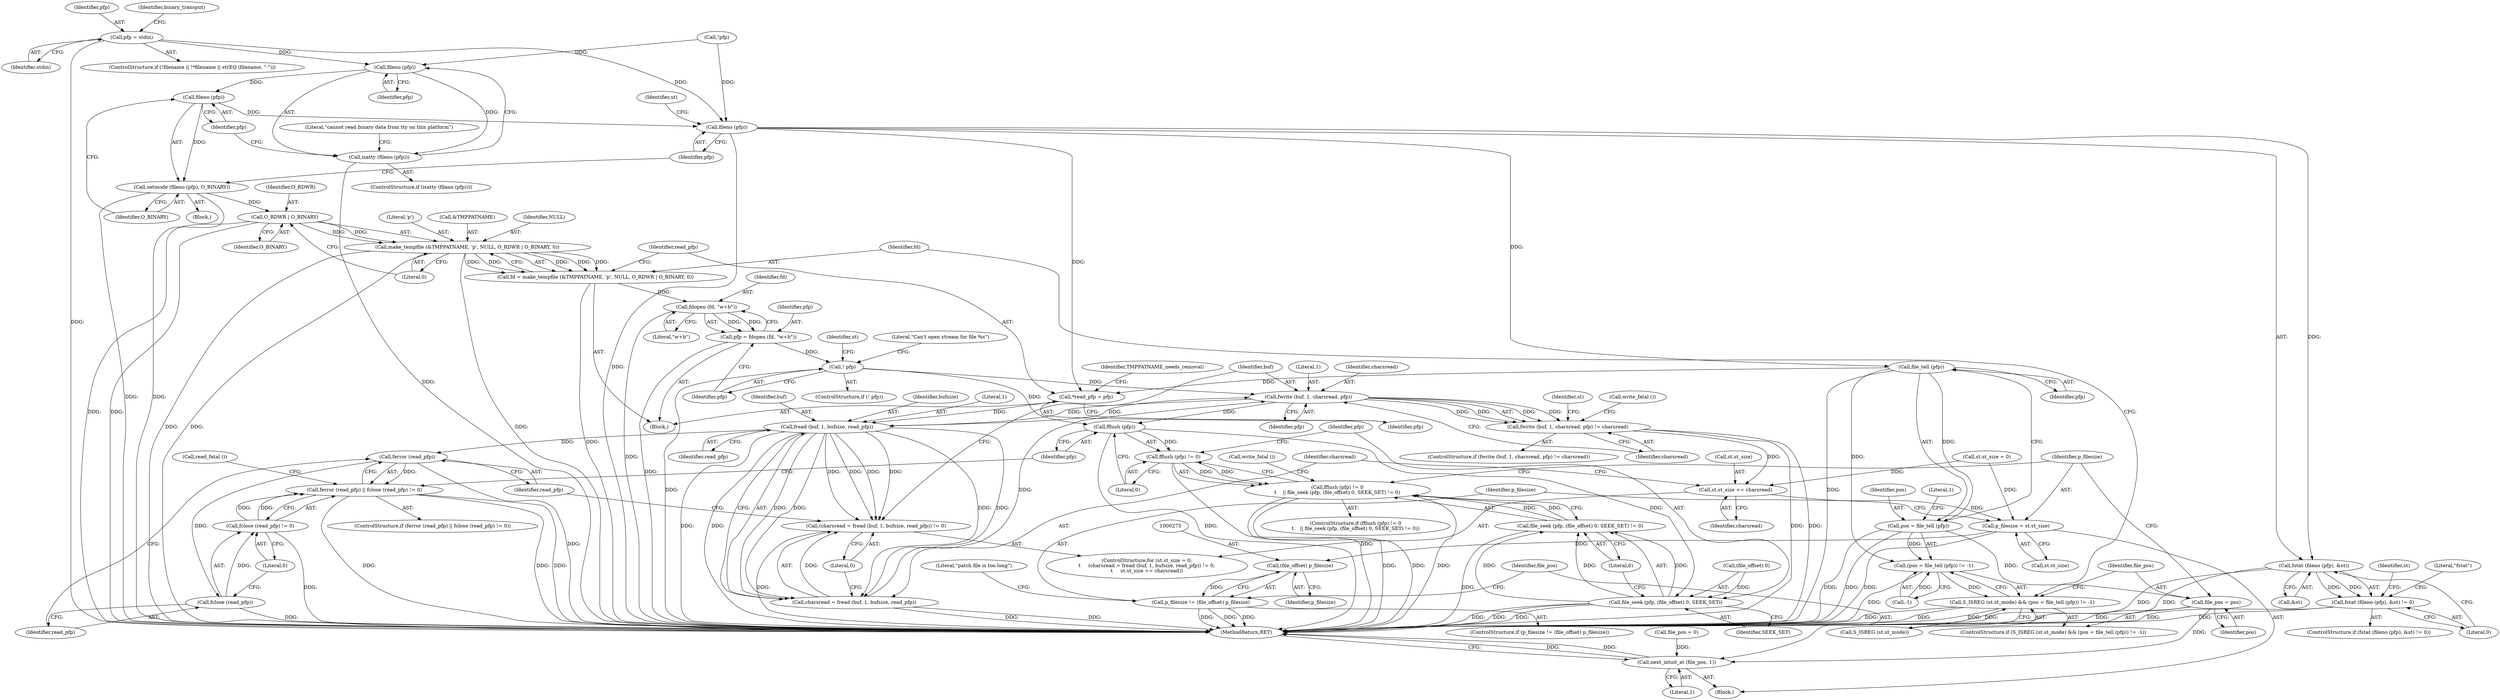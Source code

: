 digraph "0_savannah_0c08d7a902c6fdd49b704623a12d8d672ef18944_0@API" {
"1000120" [label="(Call,pfp = stdin)"];
"1000145" [label="(Call,fileno (pfp))"];
"1000144" [label="(Call,isatty (fileno (pfp)))"];
"1000150" [label="(Call,fileno (pfp))"];
"1000149" [label="(Call,setmode (fileno (pfp), O_BINARY))"];
"1000190" [label="(Call,O_RDWR | O_BINARY)"];
"1000185" [label="(Call,make_tempfile (&TMPPATNAME, 'p', NULL, O_RDWR | O_BINARY, 0))"];
"1000183" [label="(Call,fd = make_tempfile (&TMPPATNAME, 'p', NULL, O_RDWR | O_BINARY, 0))"];
"1000203" [label="(Call,fdopen (fd, \"w+b\"))"];
"1000201" [label="(Call,pfp = fdopen (fd, \"w+b\"))"];
"1000207" [label="(Call,! pfp)"];
"1000235" [label="(Call,fwrite (buf, 1, charsread, pfp))"];
"1000222" [label="(Call,fread (buf, 1, bufsize, read_pfp))"];
"1000219" [label="(Call,(charsread = fread (buf, 1, bufsize, read_pfp)) != 0)"];
"1000220" [label="(Call,charsread = fread (buf, 1, bufsize, read_pfp))"];
"1000244" [label="(Call,ferror (read_pfp))"];
"1000243" [label="(Call,ferror (read_pfp) || fclose (read_pfp) != 0)"];
"1000247" [label="(Call,fclose (read_pfp))"];
"1000246" [label="(Call,fclose (read_pfp) != 0)"];
"1000234" [label="(Call,fwrite (buf, 1, charsread, pfp) != charsread)"];
"1000228" [label="(Call,st.st_size += charsread)"];
"1000266" [label="(Call,p_filesize = st.st_size)"];
"1000274" [label="(Call,(file_offset) p_filesize)"];
"1000272" [label="(Call,p_filesize != (file_offset) p_filesize)"];
"1000254" [label="(Call,fflush (pfp))"];
"1000253" [label="(Call,fflush (pfp) != 0)"];
"1000252" [label="(Call,fflush (pfp) != 0\n\t    || file_seek (pfp, (file_offset) 0, SEEK_SET) != 0)"];
"1000258" [label="(Call,file_seek (pfp, (file_offset) 0, SEEK_SET))"];
"1000257" [label="(Call,file_seek (pfp, (file_offset) 0, SEEK_SET) != 0)"];
"1000156" [label="(Call,fileno (pfp))"];
"1000155" [label="(Call,fstat (fileno (pfp), &st))"];
"1000154" [label="(Call,fstat (fileno (pfp), &st) != 0)"];
"1000172" [label="(Call,file_tell (pfp))"];
"1000169" [label="(Call,(pos = file_tell (pfp)) != -1)"];
"1000164" [label="(Call,S_ISREG (st.st_mode) && (pos = file_tell (pfp)) != -1)"];
"1000170" [label="(Call,pos = file_tell (pfp))"];
"1000176" [label="(Call,file_pos = pos)"];
"1000279" [label="(Call,next_intuit_at (file_pos, 1))"];
"1000195" [label="(Call,*read_pfp = pfp)"];
"1000281" [label="(Literal,1)"];
"1000222" [label="(Call,fread (buf, 1, bufsize, read_pfp))"];
"1000273" [label="(Identifier,p_filesize)"];
"1000188" [label="(Literal,'p')"];
"1000240" [label="(Identifier,charsread)"];
"1000192" [label="(Identifier,O_BINARY)"];
"1000183" [label="(Call,fd = make_tempfile (&TMPPATNAME, 'p', NULL, O_RDWR | O_BINARY, 0))"];
"1000266" [label="(Call,p_filesize = st.st_size)"];
"1000205" [label="(Literal,\"w+b\")"];
"1000219" [label="(Call,(charsread = fread (buf, 1, bufsize, read_pfp)) != 0)"];
"1000199" [label="(Identifier,TMPPATNAME_needs_removal)"];
"1000109" [label="(ControlStructure,if (!filename || !*filename || strEQ (filename, \"-\")))"];
"1000186" [label="(Call,&TMPPATNAME)"];
"1000235" [label="(Call,fwrite (buf, 1, charsread, pfp))"];
"1000257" [label="(Call,file_seek (pfp, (file_offset) 0, SEEK_SET) != 0)"];
"1000208" [label="(Identifier,pfp)"];
"1000134" [label="(Call,!pfp)"];
"1000202" [label="(Identifier,pfp)"];
"1000227" [label="(Literal,0)"];
"1000172" [label="(Call,file_tell (pfp))"];
"1000271" [label="(ControlStructure,if (p_filesize != (file_offset) p_filesize))"];
"1000256" [label="(Literal,0)"];
"1000143" [label="(ControlStructure,if (isatty (fileno (pfp))))"];
"1000230" [label="(Identifier,st)"];
"1000250" [label="(Call,read_fatal ())"];
"1000232" [label="(Identifier,charsread)"];
"1000280" [label="(Identifier,file_pos)"];
"1000258" [label="(Call,file_seek (pfp, (file_offset) 0, SEEK_SET))"];
"1000180" [label="(Block,)"];
"1000282" [label="(MethodReturn,RET)"];
"1000263" [label="(Identifier,SEEK_SET)"];
"1000239" [label="(Identifier,pfp)"];
"1000241" [label="(Call,write_fatal ())"];
"1000151" [label="(Identifier,pfp)"];
"1000121" [label="(Identifier,pfp)"];
"1000255" [label="(Identifier,pfp)"];
"1000246" [label="(Call,fclose (read_pfp) != 0)"];
"1000223" [label="(Identifier,buf)"];
"1000185" [label="(Call,make_tempfile (&TMPPATNAME, 'p', NULL, O_RDWR | O_BINARY, 0))"];
"1000249" [label="(Literal,0)"];
"1000274" [label="(Call,(file_offset) p_filesize)"];
"1000162" [label="(Literal,\"fstat\")"];
"1000276" [label="(Identifier,p_filesize)"];
"1000204" [label="(Identifier,fd)"];
"1000165" [label="(Call,S_ISREG (st.st_mode))"];
"1000104" [label="(Call,file_pos = 0)"];
"1000164" [label="(Call,S_ISREG (st.st_mode) && (pos = file_tell (pfp)) != -1)"];
"1000267" [label="(Identifier,p_filesize)"];
"1000171" [label="(Identifier,pos)"];
"1000163" [label="(ControlStructure,if (S_ISREG (st.st_mode) && (pos = file_tell (pfp)) != -1))"];
"1000243" [label="(Call,ferror (read_pfp) || fclose (read_pfp) != 0)"];
"1000177" [label="(Identifier,file_pos)"];
"1000216" [label="(Identifier,st)"];
"1000242" [label="(ControlStructure,if (ferror (read_pfp) || fclose (read_pfp) != 0))"];
"1000149" [label="(Call,setmode (fileno (pfp), O_BINARY))"];
"1000244" [label="(Call,ferror (read_pfp))"];
"1000233" [label="(ControlStructure,if (fwrite (buf, 1, charsread, pfp) != charsread))"];
"1000238" [label="(Identifier,charsread)"];
"1000190" [label="(Call,O_RDWR | O_BINARY)"];
"1000254" [label="(Call,fflush (pfp))"];
"1000248" [label="(Identifier,read_pfp)"];
"1000170" [label="(Call,pos = file_tell (pfp))"];
"1000174" [label="(Call,-1)"];
"1000158" [label="(Call,&st)"];
"1000144" [label="(Call,isatty (fileno (pfp)))"];
"1000193" [label="(Literal,0)"];
"1000178" [label="(Identifier,pos)"];
"1000272" [label="(Call,p_filesize != (file_offset) p_filesize)"];
"1000142" [label="(Block,)"];
"1000251" [label="(ControlStructure,if (fflush (pfp) != 0\n\t    || file_seek (pfp, (file_offset) 0, SEEK_SET) != 0))"];
"1000169" [label="(Call,(pos = file_tell (pfp)) != -1)"];
"1000226" [label="(Identifier,read_pfp)"];
"1000206" [label="(ControlStructure,if (! pfp))"];
"1000176" [label="(Call,file_pos = pos)"];
"1000203" [label="(Call,fdopen (fd, \"w+b\"))"];
"1000210" [label="(Literal,\"Can't open stream for file %s\")"];
"1000236" [label="(Identifier,buf)"];
"1000264" [label="(Literal,0)"];
"1000278" [label="(Literal,\"patch file is too long\")"];
"1000120" [label="(Call,pfp = stdin)"];
"1000122" [label="(Identifier,stdin)"];
"1000150" [label="(Call,fileno (pfp))"];
"1000253" [label="(Call,fflush (pfp) != 0)"];
"1000201" [label="(Call,pfp = fdopen (fd, \"w+b\"))"];
"1000268" [label="(Call,st.st_size)"];
"1000145" [label="(Call,fileno (pfp))"];
"1000167" [label="(Identifier,st)"];
"1000265" [label="(Call,write_fatal ())"];
"1000220" [label="(Call,charsread = fread (buf, 1, bufsize, read_pfp))"];
"1000245" [label="(Identifier,read_pfp)"];
"1000153" [label="(ControlStructure,if (fstat (fileno (pfp), &st) != 0))"];
"1000197" [label="(Identifier,pfp)"];
"1000157" [label="(Identifier,pfp)"];
"1000234" [label="(Call,fwrite (buf, 1, charsread, pfp) != charsread)"];
"1000155" [label="(Call,fstat (fileno (pfp), &st))"];
"1000252" [label="(Call,fflush (pfp) != 0\n\t    || file_seek (pfp, (file_offset) 0, SEEK_SET) != 0)"];
"1000148" [label="(Literal,\"cannot read binary data from tty on this platform\")"];
"1000159" [label="(Identifier,st)"];
"1000184" [label="(Identifier,fd)"];
"1000207" [label="(Call,! pfp)"];
"1000221" [label="(Identifier,charsread)"];
"1000214" [label="(Call,st.st_size = 0)"];
"1000229" [label="(Call,st.st_size)"];
"1000237" [label="(Literal,1)"];
"1000228" [label="(Call,st.st_size += charsread)"];
"1000152" [label="(Identifier,O_BINARY)"];
"1000196" [label="(Identifier,read_pfp)"];
"1000102" [label="(Block,)"];
"1000189" [label="(Identifier,NULL)"];
"1000225" [label="(Identifier,bufsize)"];
"1000195" [label="(Call,*read_pfp = pfp)"];
"1000141" [label="(Identifier,binary_transput)"];
"1000247" [label="(Call,fclose (read_pfp))"];
"1000259" [label="(Identifier,pfp)"];
"1000173" [label="(Identifier,pfp)"];
"1000156" [label="(Call,fileno (pfp))"];
"1000224" [label="(Literal,1)"];
"1000279" [label="(Call,next_intuit_at (file_pos, 1))"];
"1000191" [label="(Identifier,O_RDWR)"];
"1000160" [label="(Literal,0)"];
"1000175" [label="(Literal,1)"];
"1000146" [label="(Identifier,pfp)"];
"1000260" [label="(Call,(file_offset) 0)"];
"1000213" [label="(ControlStructure,for (st.st_size = 0;\n\t     (charsread = fread (buf, 1, bufsize, read_pfp)) != 0;\n\t     st.st_size += charsread))"];
"1000154" [label="(Call,fstat (fileno (pfp), &st) != 0)"];
"1000120" -> "1000109"  [label="AST: "];
"1000120" -> "1000122"  [label="CFG: "];
"1000121" -> "1000120"  [label="AST: "];
"1000122" -> "1000120"  [label="AST: "];
"1000141" -> "1000120"  [label="CFG: "];
"1000120" -> "1000282"  [label="DDG: "];
"1000120" -> "1000145"  [label="DDG: "];
"1000120" -> "1000156"  [label="DDG: "];
"1000145" -> "1000144"  [label="AST: "];
"1000145" -> "1000146"  [label="CFG: "];
"1000146" -> "1000145"  [label="AST: "];
"1000144" -> "1000145"  [label="CFG: "];
"1000145" -> "1000144"  [label="DDG: "];
"1000134" -> "1000145"  [label="DDG: "];
"1000145" -> "1000150"  [label="DDG: "];
"1000144" -> "1000143"  [label="AST: "];
"1000148" -> "1000144"  [label="CFG: "];
"1000151" -> "1000144"  [label="CFG: "];
"1000144" -> "1000282"  [label="DDG: "];
"1000150" -> "1000149"  [label="AST: "];
"1000150" -> "1000151"  [label="CFG: "];
"1000151" -> "1000150"  [label="AST: "];
"1000152" -> "1000150"  [label="CFG: "];
"1000150" -> "1000149"  [label="DDG: "];
"1000150" -> "1000156"  [label="DDG: "];
"1000149" -> "1000142"  [label="AST: "];
"1000149" -> "1000152"  [label="CFG: "];
"1000152" -> "1000149"  [label="AST: "];
"1000157" -> "1000149"  [label="CFG: "];
"1000149" -> "1000282"  [label="DDG: "];
"1000149" -> "1000282"  [label="DDG: "];
"1000149" -> "1000190"  [label="DDG: "];
"1000190" -> "1000185"  [label="AST: "];
"1000190" -> "1000192"  [label="CFG: "];
"1000191" -> "1000190"  [label="AST: "];
"1000192" -> "1000190"  [label="AST: "];
"1000193" -> "1000190"  [label="CFG: "];
"1000190" -> "1000282"  [label="DDG: "];
"1000190" -> "1000282"  [label="DDG: "];
"1000190" -> "1000185"  [label="DDG: "];
"1000190" -> "1000185"  [label="DDG: "];
"1000185" -> "1000183"  [label="AST: "];
"1000185" -> "1000193"  [label="CFG: "];
"1000186" -> "1000185"  [label="AST: "];
"1000188" -> "1000185"  [label="AST: "];
"1000189" -> "1000185"  [label="AST: "];
"1000193" -> "1000185"  [label="AST: "];
"1000183" -> "1000185"  [label="CFG: "];
"1000185" -> "1000282"  [label="DDG: "];
"1000185" -> "1000282"  [label="DDG: "];
"1000185" -> "1000282"  [label="DDG: "];
"1000185" -> "1000183"  [label="DDG: "];
"1000185" -> "1000183"  [label="DDG: "];
"1000185" -> "1000183"  [label="DDG: "];
"1000185" -> "1000183"  [label="DDG: "];
"1000185" -> "1000183"  [label="DDG: "];
"1000183" -> "1000180"  [label="AST: "];
"1000184" -> "1000183"  [label="AST: "];
"1000196" -> "1000183"  [label="CFG: "];
"1000183" -> "1000282"  [label="DDG: "];
"1000183" -> "1000203"  [label="DDG: "];
"1000203" -> "1000201"  [label="AST: "];
"1000203" -> "1000205"  [label="CFG: "];
"1000204" -> "1000203"  [label="AST: "];
"1000205" -> "1000203"  [label="AST: "];
"1000201" -> "1000203"  [label="CFG: "];
"1000203" -> "1000282"  [label="DDG: "];
"1000203" -> "1000201"  [label="DDG: "];
"1000203" -> "1000201"  [label="DDG: "];
"1000201" -> "1000180"  [label="AST: "];
"1000202" -> "1000201"  [label="AST: "];
"1000208" -> "1000201"  [label="CFG: "];
"1000201" -> "1000282"  [label="DDG: "];
"1000201" -> "1000207"  [label="DDG: "];
"1000207" -> "1000206"  [label="AST: "];
"1000207" -> "1000208"  [label="CFG: "];
"1000208" -> "1000207"  [label="AST: "];
"1000210" -> "1000207"  [label="CFG: "];
"1000216" -> "1000207"  [label="CFG: "];
"1000207" -> "1000282"  [label="DDG: "];
"1000207" -> "1000235"  [label="DDG: "];
"1000207" -> "1000254"  [label="DDG: "];
"1000235" -> "1000234"  [label="AST: "];
"1000235" -> "1000239"  [label="CFG: "];
"1000236" -> "1000235"  [label="AST: "];
"1000237" -> "1000235"  [label="AST: "];
"1000238" -> "1000235"  [label="AST: "];
"1000239" -> "1000235"  [label="AST: "];
"1000240" -> "1000235"  [label="CFG: "];
"1000235" -> "1000222"  [label="DDG: "];
"1000235" -> "1000234"  [label="DDG: "];
"1000235" -> "1000234"  [label="DDG: "];
"1000235" -> "1000234"  [label="DDG: "];
"1000235" -> "1000234"  [label="DDG: "];
"1000222" -> "1000235"  [label="DDG: "];
"1000220" -> "1000235"  [label="DDG: "];
"1000235" -> "1000254"  [label="DDG: "];
"1000222" -> "1000220"  [label="AST: "];
"1000222" -> "1000226"  [label="CFG: "];
"1000223" -> "1000222"  [label="AST: "];
"1000224" -> "1000222"  [label="AST: "];
"1000225" -> "1000222"  [label="AST: "];
"1000226" -> "1000222"  [label="AST: "];
"1000220" -> "1000222"  [label="CFG: "];
"1000222" -> "1000282"  [label="DDG: "];
"1000222" -> "1000282"  [label="DDG: "];
"1000222" -> "1000219"  [label="DDG: "];
"1000222" -> "1000219"  [label="DDG: "];
"1000222" -> "1000219"  [label="DDG: "];
"1000222" -> "1000219"  [label="DDG: "];
"1000222" -> "1000220"  [label="DDG: "];
"1000222" -> "1000220"  [label="DDG: "];
"1000222" -> "1000220"  [label="DDG: "];
"1000222" -> "1000220"  [label="DDG: "];
"1000195" -> "1000222"  [label="DDG: "];
"1000222" -> "1000244"  [label="DDG: "];
"1000219" -> "1000213"  [label="AST: "];
"1000219" -> "1000227"  [label="CFG: "];
"1000220" -> "1000219"  [label="AST: "];
"1000227" -> "1000219"  [label="AST: "];
"1000236" -> "1000219"  [label="CFG: "];
"1000245" -> "1000219"  [label="CFG: "];
"1000219" -> "1000282"  [label="DDG: "];
"1000220" -> "1000219"  [label="DDG: "];
"1000221" -> "1000220"  [label="AST: "];
"1000227" -> "1000220"  [label="CFG: "];
"1000220" -> "1000282"  [label="DDG: "];
"1000220" -> "1000282"  [label="DDG: "];
"1000244" -> "1000243"  [label="AST: "];
"1000244" -> "1000245"  [label="CFG: "];
"1000245" -> "1000244"  [label="AST: "];
"1000248" -> "1000244"  [label="CFG: "];
"1000243" -> "1000244"  [label="CFG: "];
"1000244" -> "1000282"  [label="DDG: "];
"1000244" -> "1000243"  [label="DDG: "];
"1000244" -> "1000247"  [label="DDG: "];
"1000243" -> "1000242"  [label="AST: "];
"1000243" -> "1000246"  [label="CFG: "];
"1000246" -> "1000243"  [label="AST: "];
"1000250" -> "1000243"  [label="CFG: "];
"1000255" -> "1000243"  [label="CFG: "];
"1000243" -> "1000282"  [label="DDG: "];
"1000243" -> "1000282"  [label="DDG: "];
"1000243" -> "1000282"  [label="DDG: "];
"1000246" -> "1000243"  [label="DDG: "];
"1000246" -> "1000243"  [label="DDG: "];
"1000247" -> "1000246"  [label="AST: "];
"1000247" -> "1000248"  [label="CFG: "];
"1000248" -> "1000247"  [label="AST: "];
"1000249" -> "1000247"  [label="CFG: "];
"1000247" -> "1000282"  [label="DDG: "];
"1000247" -> "1000246"  [label="DDG: "];
"1000246" -> "1000249"  [label="CFG: "];
"1000249" -> "1000246"  [label="AST: "];
"1000246" -> "1000282"  [label="DDG: "];
"1000234" -> "1000233"  [label="AST: "];
"1000234" -> "1000240"  [label="CFG: "];
"1000240" -> "1000234"  [label="AST: "];
"1000241" -> "1000234"  [label="CFG: "];
"1000230" -> "1000234"  [label="CFG: "];
"1000234" -> "1000282"  [label="DDG: "];
"1000234" -> "1000282"  [label="DDG: "];
"1000234" -> "1000228"  [label="DDG: "];
"1000228" -> "1000213"  [label="AST: "];
"1000228" -> "1000232"  [label="CFG: "];
"1000229" -> "1000228"  [label="AST: "];
"1000232" -> "1000228"  [label="AST: "];
"1000221" -> "1000228"  [label="CFG: "];
"1000214" -> "1000228"  [label="DDG: "];
"1000228" -> "1000266"  [label="DDG: "];
"1000266" -> "1000102"  [label="AST: "];
"1000266" -> "1000268"  [label="CFG: "];
"1000267" -> "1000266"  [label="AST: "];
"1000268" -> "1000266"  [label="AST: "];
"1000273" -> "1000266"  [label="CFG: "];
"1000266" -> "1000282"  [label="DDG: "];
"1000214" -> "1000266"  [label="DDG: "];
"1000266" -> "1000274"  [label="DDG: "];
"1000274" -> "1000272"  [label="AST: "];
"1000274" -> "1000276"  [label="CFG: "];
"1000275" -> "1000274"  [label="AST: "];
"1000276" -> "1000274"  [label="AST: "];
"1000272" -> "1000274"  [label="CFG: "];
"1000274" -> "1000272"  [label="DDG: "];
"1000272" -> "1000271"  [label="AST: "];
"1000273" -> "1000272"  [label="AST: "];
"1000278" -> "1000272"  [label="CFG: "];
"1000280" -> "1000272"  [label="CFG: "];
"1000272" -> "1000282"  [label="DDG: "];
"1000272" -> "1000282"  [label="DDG: "];
"1000272" -> "1000282"  [label="DDG: "];
"1000254" -> "1000253"  [label="AST: "];
"1000254" -> "1000255"  [label="CFG: "];
"1000255" -> "1000254"  [label="AST: "];
"1000256" -> "1000254"  [label="CFG: "];
"1000254" -> "1000282"  [label="DDG: "];
"1000254" -> "1000253"  [label="DDG: "];
"1000254" -> "1000258"  [label="DDG: "];
"1000253" -> "1000252"  [label="AST: "];
"1000253" -> "1000256"  [label="CFG: "];
"1000256" -> "1000253"  [label="AST: "];
"1000259" -> "1000253"  [label="CFG: "];
"1000252" -> "1000253"  [label="CFG: "];
"1000253" -> "1000282"  [label="DDG: "];
"1000253" -> "1000252"  [label="DDG: "];
"1000253" -> "1000252"  [label="DDG: "];
"1000252" -> "1000251"  [label="AST: "];
"1000252" -> "1000257"  [label="CFG: "];
"1000257" -> "1000252"  [label="AST: "];
"1000265" -> "1000252"  [label="CFG: "];
"1000267" -> "1000252"  [label="CFG: "];
"1000252" -> "1000282"  [label="DDG: "];
"1000252" -> "1000282"  [label="DDG: "];
"1000252" -> "1000282"  [label="DDG: "];
"1000257" -> "1000252"  [label="DDG: "];
"1000257" -> "1000252"  [label="DDG: "];
"1000258" -> "1000257"  [label="AST: "];
"1000258" -> "1000263"  [label="CFG: "];
"1000259" -> "1000258"  [label="AST: "];
"1000260" -> "1000258"  [label="AST: "];
"1000263" -> "1000258"  [label="AST: "];
"1000264" -> "1000258"  [label="CFG: "];
"1000258" -> "1000282"  [label="DDG: "];
"1000258" -> "1000282"  [label="DDG: "];
"1000258" -> "1000282"  [label="DDG: "];
"1000258" -> "1000257"  [label="DDG: "];
"1000258" -> "1000257"  [label="DDG: "];
"1000258" -> "1000257"  [label="DDG: "];
"1000260" -> "1000258"  [label="DDG: "];
"1000257" -> "1000264"  [label="CFG: "];
"1000264" -> "1000257"  [label="AST: "];
"1000257" -> "1000282"  [label="DDG: "];
"1000156" -> "1000155"  [label="AST: "];
"1000156" -> "1000157"  [label="CFG: "];
"1000157" -> "1000156"  [label="AST: "];
"1000159" -> "1000156"  [label="CFG: "];
"1000156" -> "1000282"  [label="DDG: "];
"1000156" -> "1000155"  [label="DDG: "];
"1000134" -> "1000156"  [label="DDG: "];
"1000156" -> "1000172"  [label="DDG: "];
"1000156" -> "1000195"  [label="DDG: "];
"1000155" -> "1000154"  [label="AST: "];
"1000155" -> "1000158"  [label="CFG: "];
"1000158" -> "1000155"  [label="AST: "];
"1000160" -> "1000155"  [label="CFG: "];
"1000155" -> "1000282"  [label="DDG: "];
"1000155" -> "1000282"  [label="DDG: "];
"1000155" -> "1000154"  [label="DDG: "];
"1000155" -> "1000154"  [label="DDG: "];
"1000154" -> "1000153"  [label="AST: "];
"1000154" -> "1000160"  [label="CFG: "];
"1000160" -> "1000154"  [label="AST: "];
"1000162" -> "1000154"  [label="CFG: "];
"1000167" -> "1000154"  [label="CFG: "];
"1000154" -> "1000282"  [label="DDG: "];
"1000154" -> "1000282"  [label="DDG: "];
"1000172" -> "1000170"  [label="AST: "];
"1000172" -> "1000173"  [label="CFG: "];
"1000173" -> "1000172"  [label="AST: "];
"1000170" -> "1000172"  [label="CFG: "];
"1000172" -> "1000282"  [label="DDG: "];
"1000172" -> "1000169"  [label="DDG: "];
"1000172" -> "1000170"  [label="DDG: "];
"1000172" -> "1000195"  [label="DDG: "];
"1000169" -> "1000164"  [label="AST: "];
"1000169" -> "1000174"  [label="CFG: "];
"1000170" -> "1000169"  [label="AST: "];
"1000174" -> "1000169"  [label="AST: "];
"1000164" -> "1000169"  [label="CFG: "];
"1000169" -> "1000282"  [label="DDG: "];
"1000169" -> "1000164"  [label="DDG: "];
"1000170" -> "1000169"  [label="DDG: "];
"1000174" -> "1000169"  [label="DDG: "];
"1000164" -> "1000163"  [label="AST: "];
"1000164" -> "1000165"  [label="CFG: "];
"1000165" -> "1000164"  [label="AST: "];
"1000177" -> "1000164"  [label="CFG: "];
"1000184" -> "1000164"  [label="CFG: "];
"1000164" -> "1000282"  [label="DDG: "];
"1000164" -> "1000282"  [label="DDG: "];
"1000164" -> "1000282"  [label="DDG: "];
"1000165" -> "1000164"  [label="DDG: "];
"1000171" -> "1000170"  [label="AST: "];
"1000175" -> "1000170"  [label="CFG: "];
"1000170" -> "1000282"  [label="DDG: "];
"1000170" -> "1000282"  [label="DDG: "];
"1000170" -> "1000176"  [label="DDG: "];
"1000176" -> "1000163"  [label="AST: "];
"1000176" -> "1000178"  [label="CFG: "];
"1000177" -> "1000176"  [label="AST: "];
"1000178" -> "1000176"  [label="AST: "];
"1000267" -> "1000176"  [label="CFG: "];
"1000176" -> "1000282"  [label="DDG: "];
"1000176" -> "1000279"  [label="DDG: "];
"1000279" -> "1000102"  [label="AST: "];
"1000279" -> "1000281"  [label="CFG: "];
"1000280" -> "1000279"  [label="AST: "];
"1000281" -> "1000279"  [label="AST: "];
"1000282" -> "1000279"  [label="CFG: "];
"1000279" -> "1000282"  [label="DDG: "];
"1000279" -> "1000282"  [label="DDG: "];
"1000104" -> "1000279"  [label="DDG: "];
"1000195" -> "1000180"  [label="AST: "];
"1000195" -> "1000197"  [label="CFG: "];
"1000196" -> "1000195"  [label="AST: "];
"1000197" -> "1000195"  [label="AST: "];
"1000199" -> "1000195"  [label="CFG: "];
}
